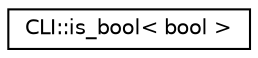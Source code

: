 digraph "Graphical Class Hierarchy"
{
  edge [fontname="Helvetica",fontsize="10",labelfontname="Helvetica",labelfontsize="10"];
  node [fontname="Helvetica",fontsize="10",shape=record];
  rankdir="LR";
  Node0 [label="CLI::is_bool\< bool \>",height=0.2,width=0.4,color="black", fillcolor="white", style="filled",URL="$struct_c_l_i_1_1is__bool_3_01bool_01_4.html"];
}
